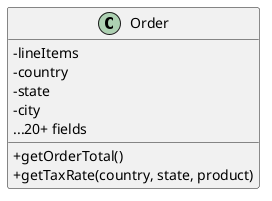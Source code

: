 @startuml Before Encapsulation Class Level
skinparam ClassAttributeIconSize 0

class Order {
  - lineItems
  - country
  - state
  - city
  ...20+ fields
  + getOrderTotal()
  + getTaxRate(country, state, product)
}

@enduml